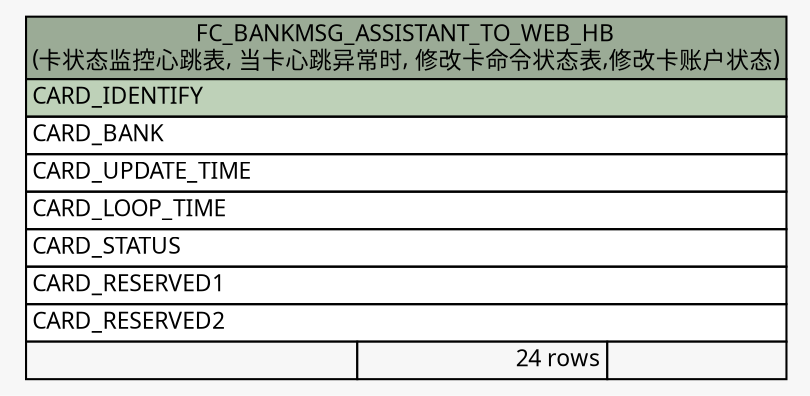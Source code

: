 // dot 2.26.0 on Linux 2.6.32-504.8.1.el6.x86_64
// SchemaSpy rev Unknown
digraph "FC_BANKMSG_ASSISTANT_TO_WEB_HB" {
  graph [
    rankdir="RL"
    bgcolor="#f7f7f7"
    nodesep="0.18"
    ranksep="0.46"
    fontname="Microsoft YaHei"
    fontsize="11"
  ];
  node [
    fontname="Microsoft YaHei"
    fontsize="11"
    shape="plaintext"
  ];
  edge [
    arrowsize="0.8"
  ];
  "FC_BANKMSG_ASSISTANT_TO_WEB_HB" [
    label=<
    <TABLE BORDER="0" CELLBORDER="1" CELLSPACING="0" BGCOLOR="#ffffff">
      <TR><TD COLSPAN="3" BGCOLOR="#9bab96" ALIGN="CENTER">FC_BANKMSG_ASSISTANT_TO_WEB_HB<br/>(卡状态监控心跳表, 当卡心跳异常时, 修改卡命令状态表,修改卡账户状态)</TD></TR>
      <TR><TD PORT="CARD_IDENTIFY" COLSPAN="3" BGCOLOR="#bed1b8" ALIGN="LEFT">CARD_IDENTIFY</TD></TR>
      <TR><TD PORT="CARD_BANK" COLSPAN="3" ALIGN="LEFT">CARD_BANK</TD></TR>
      <TR><TD PORT="CARD_UPDATE_TIME" COLSPAN="3" ALIGN="LEFT">CARD_UPDATE_TIME</TD></TR>
      <TR><TD PORT="CARD_LOOP_TIME" COLSPAN="3" ALIGN="LEFT">CARD_LOOP_TIME</TD></TR>
      <TR><TD PORT="CARD_STATUS" COLSPAN="3" ALIGN="LEFT">CARD_STATUS</TD></TR>
      <TR><TD PORT="CARD_RESERVED1" COLSPAN="3" ALIGN="LEFT">CARD_RESERVED1</TD></TR>
      <TR><TD PORT="CARD_RESERVED2" COLSPAN="3" ALIGN="LEFT">CARD_RESERVED2</TD></TR>
      <TR><TD ALIGN="LEFT" BGCOLOR="#f7f7f7">  </TD><TD ALIGN="RIGHT" BGCOLOR="#f7f7f7">24 rows</TD><TD ALIGN="RIGHT" BGCOLOR="#f7f7f7">  </TD></TR>
    </TABLE>>
    URL="tables/FC_BANKMSG_ASSISTANT_TO_WEB_HB.html"
    tooltip="FC_BANKMSG_ASSISTANT_TO_WEB_HB"
  ];
}
